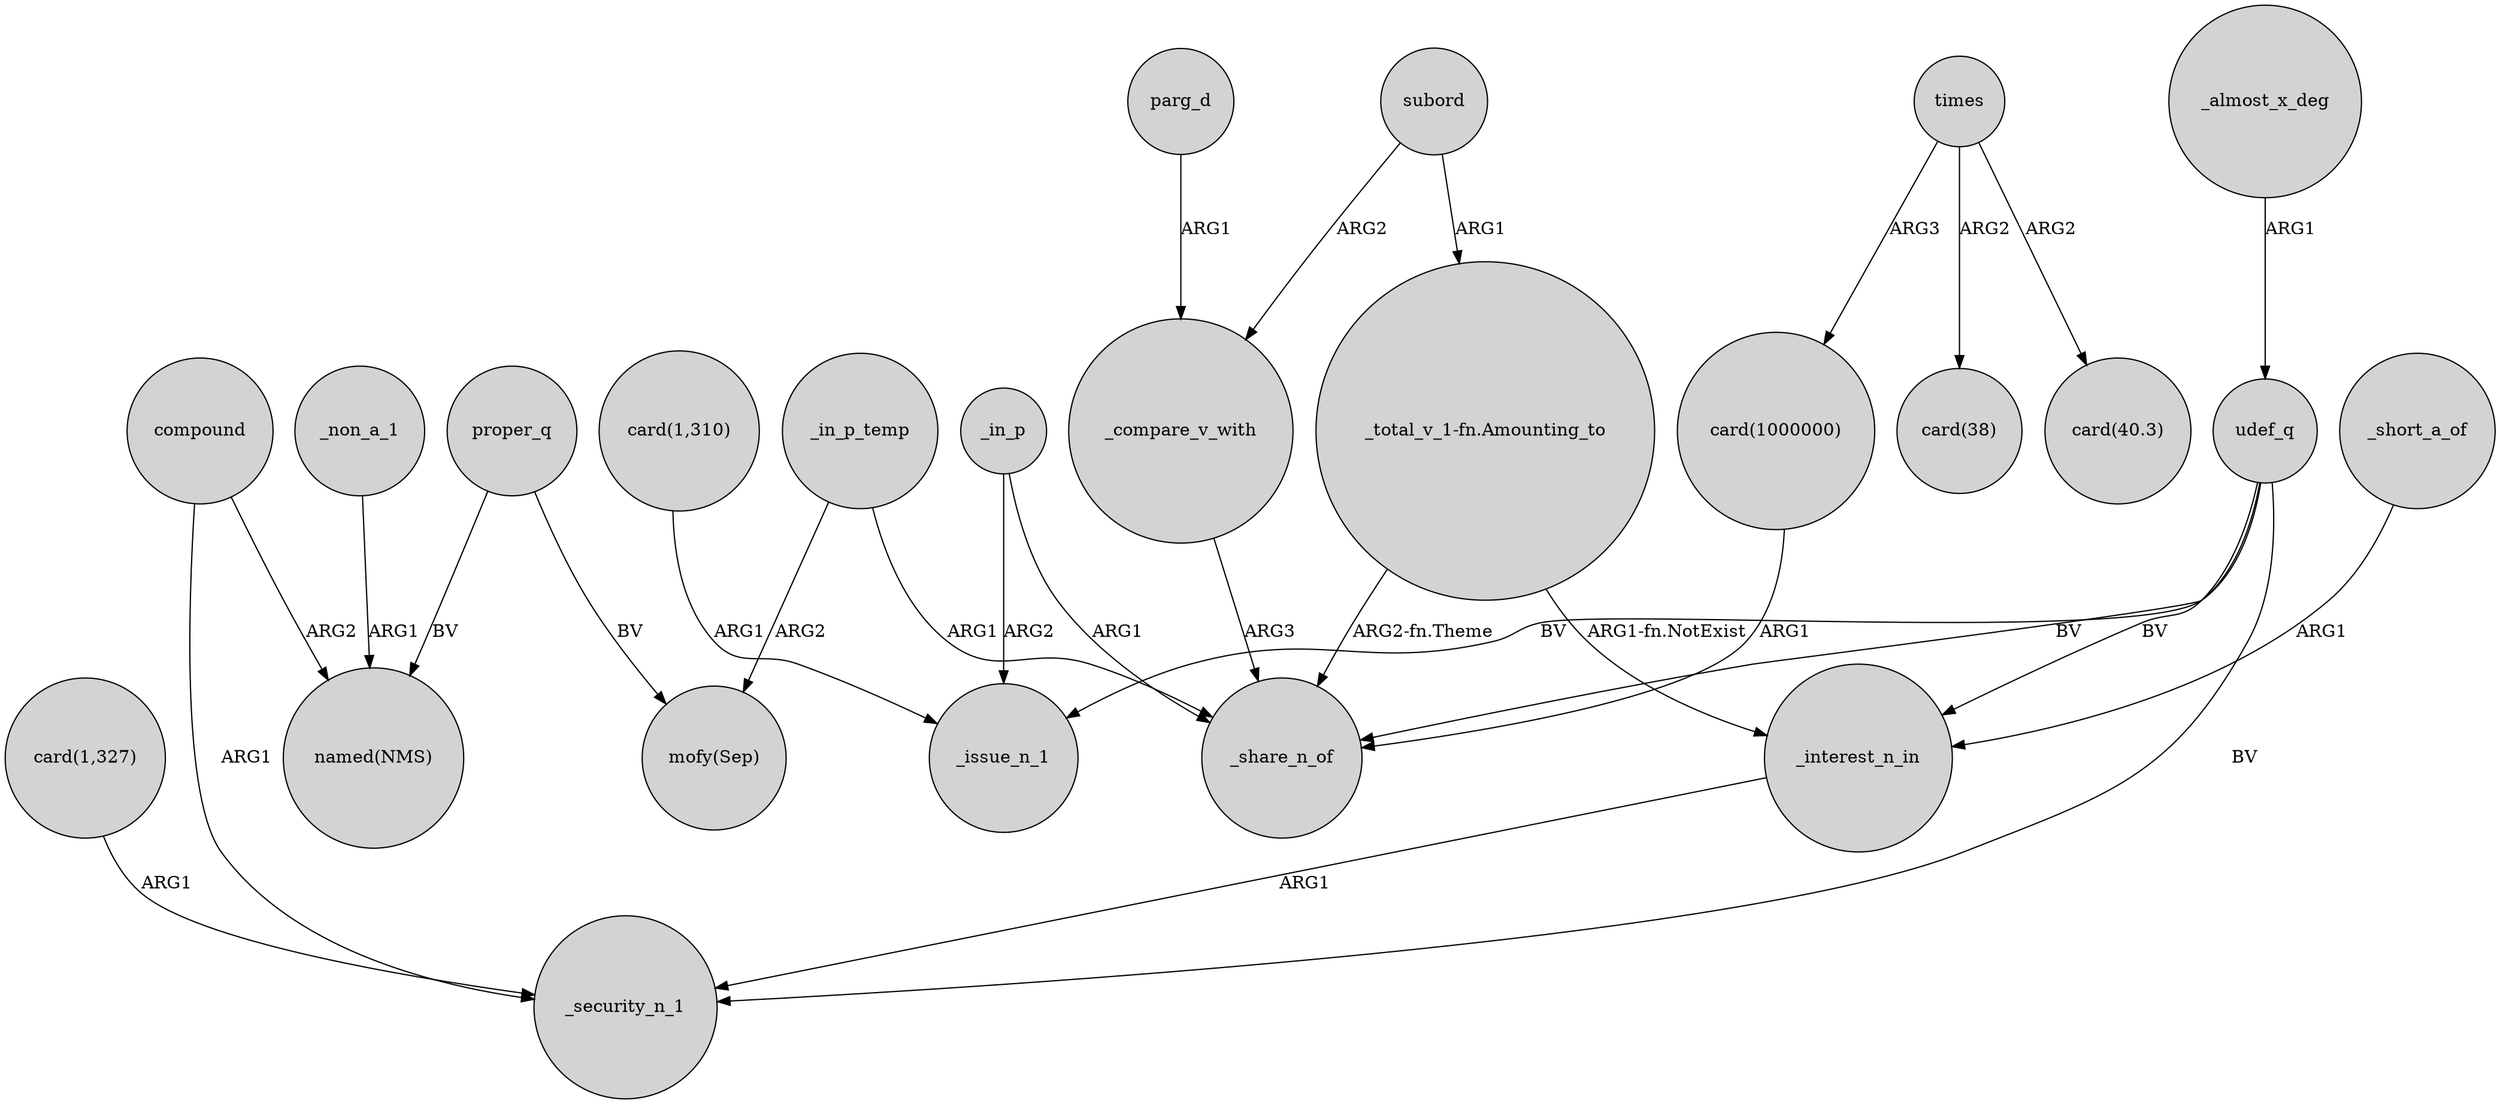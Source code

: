 digraph {
	node [shape=circle style=filled]
	"card(1,327)" -> _security_n_1 [label=ARG1]
	_non_a_1 -> "named(NMS)" [label=ARG1]
	times -> "card(40.3)" [label=ARG2]
	compound -> "named(NMS)" [label=ARG2]
	_almost_x_deg -> udef_q [label=ARG1]
	parg_d -> _compare_v_with [label=ARG1]
	_in_p -> _issue_n_1 [label=ARG2]
	udef_q -> _interest_n_in [label=BV]
	proper_q -> "mofy(Sep)" [label=BV]
	compound -> _security_n_1 [label=ARG1]
	"_total_v_1-fn.Amounting_to" -> _share_n_of [label="ARG2-fn.Theme"]
	subord -> "_total_v_1-fn.Amounting_to" [label=ARG1]
	_compare_v_with -> _share_n_of [label=ARG3]
	times -> "card(1000000)" [label=ARG3]
	times -> "card(38)" [label=ARG2]
	_interest_n_in -> _security_n_1 [label=ARG1]
	udef_q -> _issue_n_1 [label=BV]
	"card(1,310)" -> _issue_n_1 [label=ARG1]
	udef_q -> _share_n_of [label=BV]
	"card(1000000)" -> _share_n_of [label=ARG1]
	"_total_v_1-fn.Amounting_to" -> _interest_n_in [label="ARG1-fn.NotExist"]
	_in_p -> _share_n_of [label=ARG1]
	subord -> _compare_v_with [label=ARG2]
	_in_p_temp -> _share_n_of [label=ARG1]
	_short_a_of -> _interest_n_in [label=ARG1]
	_in_p_temp -> "mofy(Sep)" [label=ARG2]
	proper_q -> "named(NMS)" [label=BV]
	udef_q -> _security_n_1 [label=BV]
}
